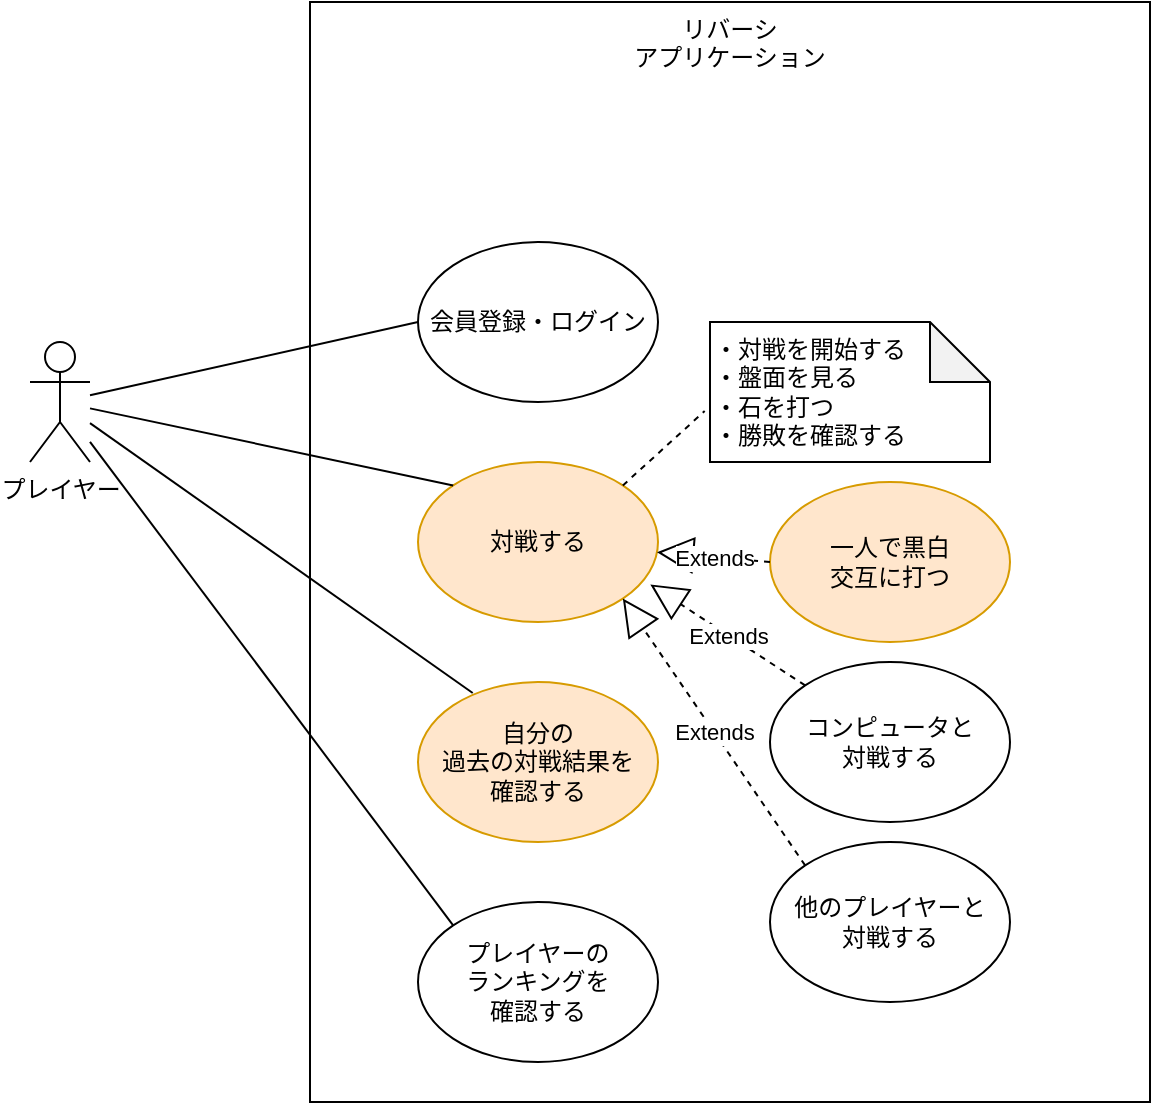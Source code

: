<mxfile>
    <diagram id="WWjQWhJjZ1yG8knaG3e-" name="ページ1">
        <mxGraphModel dx="702" dy="737" grid="1" gridSize="10" guides="1" tooltips="1" connect="1" arrows="1" fold="1" page="1" pageScale="1" pageWidth="827" pageHeight="1169" math="0" shadow="0">
            <root>
                <mxCell id="0"/>
                <mxCell id="1" parent="0"/>
                <mxCell id="2" value="リバーシ&lt;br&gt;アプリケーション" style="rounded=0;whiteSpace=wrap;html=1;verticalAlign=top;fillColor=none;" vertex="1" parent="1">
                    <mxGeometry x="300" y="100" width="420" height="550" as="geometry"/>
                </mxCell>
                <mxCell id="3" value="プレイヤー" style="shape=umlActor;verticalLabelPosition=bottom;verticalAlign=top;html=1;outlineConnect=0;fillColor=none;" vertex="1" parent="1">
                    <mxGeometry x="160" y="270" width="30" height="60" as="geometry"/>
                </mxCell>
                <mxCell id="4" value="対戦する" style="ellipse;whiteSpace=wrap;html=1;fillColor=#ffe6cc;strokeColor=#d79b00;" vertex="1" parent="1">
                    <mxGeometry x="354" y="330" width="120" height="80" as="geometry"/>
                </mxCell>
                <mxCell id="5" value="" style="endArrow=none;html=1;entryX=0;entryY=0;entryDx=0;entryDy=0;" edge="1" parent="1" source="3" target="4">
                    <mxGeometry width="50" height="50" relative="1" as="geometry">
                        <mxPoint x="210" y="340" as="sourcePoint"/>
                        <mxPoint x="280" y="330" as="targetPoint"/>
                    </mxGeometry>
                </mxCell>
                <mxCell id="7" value="・対戦を開始する&lt;br&gt;・盤面を見る&lt;br&gt;・石を打つ&lt;br&gt;・勝敗を確認する" style="shape=note;whiteSpace=wrap;html=1;backgroundOutline=1;darkOpacity=0.05;fillColor=none;align=left;" vertex="1" parent="1">
                    <mxGeometry x="500" y="260" width="140" height="70" as="geometry"/>
                </mxCell>
                <mxCell id="8" value="" style="endArrow=none;html=1;entryX=-0.019;entryY=0.636;entryDx=0;entryDy=0;entryPerimeter=0;exitX=1;exitY=0;exitDx=0;exitDy=0;dashed=1;" edge="1" parent="1" source="4" target="7">
                    <mxGeometry width="50" height="50" relative="1" as="geometry">
                        <mxPoint x="445" y="370" as="sourcePoint"/>
                        <mxPoint x="495" y="320" as="targetPoint"/>
                    </mxGeometry>
                </mxCell>
                <mxCell id="9" value="自分の&lt;br&gt;過去の対戦結果を&lt;br&gt;確認する" style="ellipse;whiteSpace=wrap;html=1;fillColor=#ffe6cc;strokeColor=#d79b00;" vertex="1" parent="1">
                    <mxGeometry x="354" y="440" width="120" height="80" as="geometry"/>
                </mxCell>
                <mxCell id="10" value="会員登録・ログイン" style="ellipse;whiteSpace=wrap;html=1;fillColor=none;" vertex="1" parent="1">
                    <mxGeometry x="354" y="220" width="120" height="80" as="geometry"/>
                </mxCell>
                <mxCell id="11" value="" style="endArrow=none;html=1;entryX=0;entryY=0.5;entryDx=0;entryDy=0;" edge="1" parent="1" source="3" target="10">
                    <mxGeometry width="50" height="50" relative="1" as="geometry">
                        <mxPoint x="200" y="313.183" as="sourcePoint"/>
                        <mxPoint x="381.574" y="351.716" as="targetPoint"/>
                    </mxGeometry>
                </mxCell>
                <mxCell id="12" value="" style="endArrow=none;html=1;entryX=0.228;entryY=0.069;entryDx=0;entryDy=0;entryPerimeter=0;" edge="1" parent="1" source="3" target="9">
                    <mxGeometry width="50" height="50" relative="1" as="geometry">
                        <mxPoint x="200" y="391.463" as="sourcePoint"/>
                        <mxPoint x="381.574" y="429.996" as="targetPoint"/>
                    </mxGeometry>
                </mxCell>
                <mxCell id="13" value="一人で黒白&lt;br&gt;交互に打つ" style="ellipse;whiteSpace=wrap;html=1;fillColor=#ffe6cc;strokeColor=#d79b00;" vertex="1" parent="1">
                    <mxGeometry x="530" y="340" width="120" height="80" as="geometry"/>
                </mxCell>
                <mxCell id="14" value="コンピュータと&lt;br&gt;対戦する" style="ellipse;whiteSpace=wrap;html=1;fillColor=none;" vertex="1" parent="1">
                    <mxGeometry x="530" y="430" width="120" height="80" as="geometry"/>
                </mxCell>
                <mxCell id="15" value="他のプレイヤーと&lt;br&gt;対戦する" style="ellipse;whiteSpace=wrap;html=1;fillColor=none;" vertex="1" parent="1">
                    <mxGeometry x="530" y="520" width="120" height="80" as="geometry"/>
                </mxCell>
                <mxCell id="16" value="Extends" style="endArrow=block;endSize=16;endFill=0;html=1;dashed=1;exitX=0;exitY=0.5;exitDx=0;exitDy=0;" edge="1" parent="1" source="13" target="4">
                    <mxGeometry width="160" relative="1" as="geometry">
                        <mxPoint x="520" y="390" as="sourcePoint"/>
                        <mxPoint x="680" y="390" as="targetPoint"/>
                    </mxGeometry>
                </mxCell>
                <mxCell id="17" value="Extends" style="endArrow=block;endSize=16;endFill=0;html=1;dashed=1;entryX=0.968;entryY=0.765;entryDx=0;entryDy=0;entryPerimeter=0;exitX=0;exitY=0;exitDx=0;exitDy=0;" edge="1" parent="1" source="14" target="4">
                    <mxGeometry width="160" relative="1" as="geometry">
                        <mxPoint x="380" y="430" as="sourcePoint"/>
                        <mxPoint x="540" y="430" as="targetPoint"/>
                    </mxGeometry>
                </mxCell>
                <mxCell id="18" value="Extends" style="endArrow=block;endSize=16;endFill=0;html=1;dashed=1;entryX=1;entryY=1;entryDx=0;entryDy=0;exitX=0;exitY=0;exitDx=0;exitDy=0;" edge="1" parent="1" source="15" target="4">
                    <mxGeometry width="160" relative="1" as="geometry">
                        <mxPoint x="400" y="450" as="sourcePoint"/>
                        <mxPoint x="560" y="450" as="targetPoint"/>
                    </mxGeometry>
                </mxCell>
                <mxCell id="19" value="プレイヤーの&lt;br&gt;ランキングを&lt;br&gt;確認する" style="ellipse;whiteSpace=wrap;html=1;fillColor=none;" vertex="1" parent="1">
                    <mxGeometry x="354" y="550" width="120" height="80" as="geometry"/>
                </mxCell>
                <mxCell id="20" value="" style="endArrow=none;html=1;entryX=0;entryY=0;entryDx=0;entryDy=0;" edge="1" parent="1" source="3" target="19">
                    <mxGeometry width="50" height="50" relative="1" as="geometry">
                        <mxPoint x="180" y="375.058" as="sourcePoint"/>
                        <mxPoint x="371.36" y="510" as="targetPoint"/>
                    </mxGeometry>
                </mxCell>
            </root>
        </mxGraphModel>
    </diagram>
</mxfile>